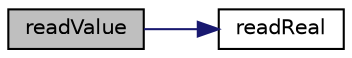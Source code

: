 digraph "readValue"
{
 // LATEX_PDF_SIZE
  edge [fontname="Helvetica",fontsize="10",labelfontname="Helvetica",labelfontsize="10"];
  node [fontname="Helvetica",fontsize="10",shape=record];
  rankdir="LR";
  Node1 [label="readValue",height=0.2,width=0.4,color="black", fillcolor="grey75", style="filled", fontcolor="black",tooltip=" "];
  Node1 -> Node2 [color="midnightblue",fontsize="10",style="solid",fontname="Helvetica"];
  Node2 [label="readReal",height=0.2,width=0.4,color="black", fillcolor="white", style="filled",URL="$namespacepFlow.html#a8acdba4ad9d3d292222d853598e90b5b",tooltip="Convert word to real."];
}
